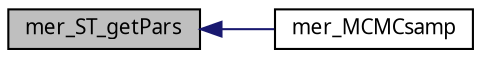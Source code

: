 digraph G
{
  edge [fontname="FreeSans.ttf",fontsize=10,labelfontname="FreeSans.ttf",labelfontsize=10];
  node [fontname="FreeSans.ttf",fontsize=10,shape=record];
  rankdir=LR;
  Node1 [label="mer_ST_getPars",height=0.2,width=0.4,color="black", fillcolor="grey75", style="filled" fontcolor="black"];
  Node1 -> Node2 [dir=back,color="midnightblue",fontsize=10,style="solid",fontname="FreeSans.ttf"];
  Node2 [label="mer_MCMCsamp",height=0.2,width=0.4,color="black", fillcolor="white", style="filled",URL="$lmer_8h.html#edec83b72f0c3437d9b10daf5120aa2b",tooltip="Generate a Markov-Chain Monte Carlo sample from a fitted linear mixed model."];
}
